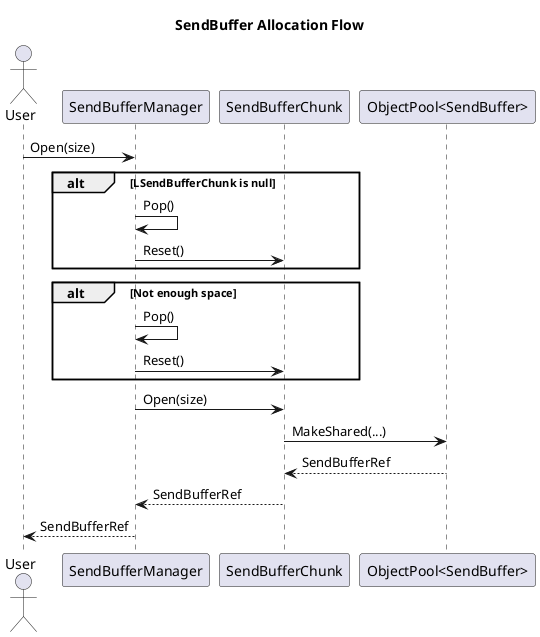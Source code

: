 @startuml
title SendBuffer Allocation Flow

actor User
User -> SendBufferManager : Open(size)

alt LSendBufferChunk is null
    SendBufferManager -> SendBufferManager : Pop()
    SendBufferManager -> SendBufferChunk : Reset()
end

alt Not enough space
    SendBufferManager -> SendBufferManager : Pop()
    SendBufferManager -> SendBufferChunk : Reset()
end

SendBufferManager -> SendBufferChunk : Open(size)
SendBufferChunk -> "ObjectPool<SendBuffer>" : MakeShared(...)

"ObjectPool<SendBuffer>" --> SendBufferChunk : SendBufferRef
SendBufferChunk --> SendBufferManager : SendBufferRef
SendBufferManager --> User : SendBufferRef

@enduml